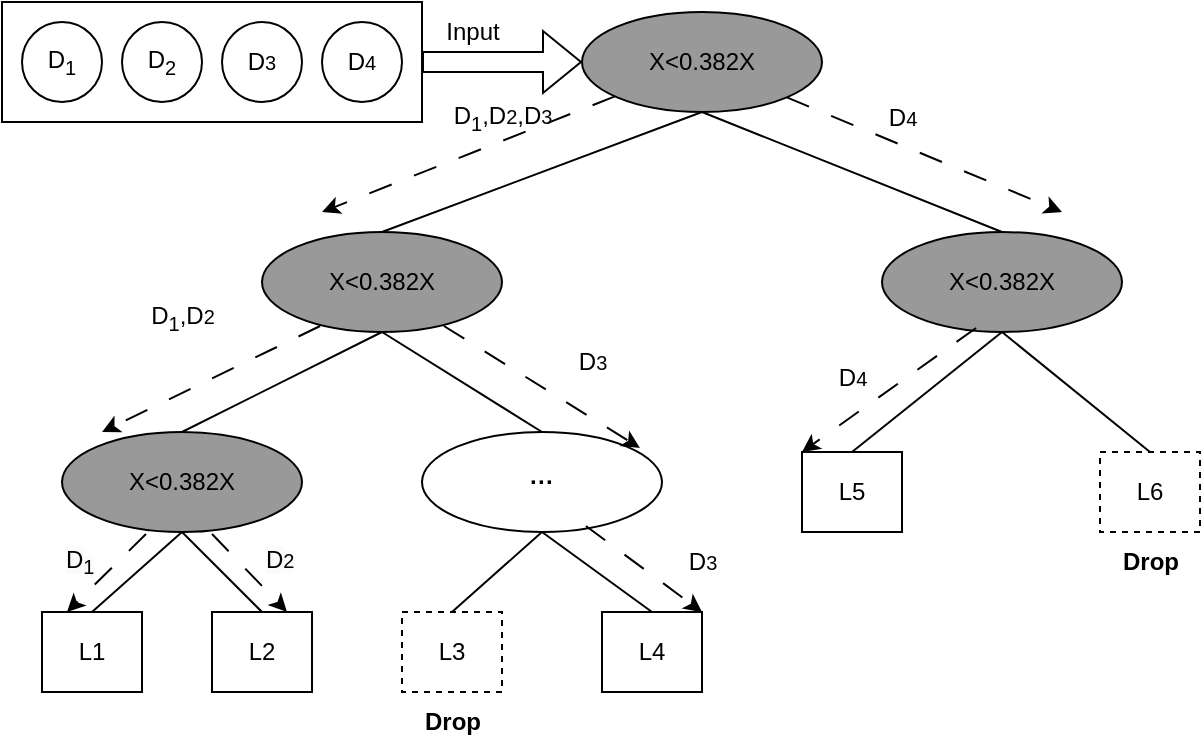 <mxfile version="23.1.7" type="github">
  <diagram name="第 1 页" id="tq1g2cyM6BhT83cFnmIZ">
    <mxGraphModel dx="2261" dy="737" grid="1" gridSize="10" guides="1" tooltips="1" connect="1" arrows="1" fold="1" page="1" pageScale="1" pageWidth="827" pageHeight="1169" math="0" shadow="0">
      <root>
        <mxCell id="0" />
        <mxCell id="1" parent="0" />
        <mxCell id="Ak8-80K1fLozTTYAxMIB-15" style="rounded=0;orthogonalLoop=1;jettySize=auto;html=1;exitX=0.5;exitY=1;exitDx=0;exitDy=0;entryX=0.5;entryY=0;entryDx=0;entryDy=0;endArrow=none;endFill=0;" edge="1" parent="1" source="Ak8-80K1fLozTTYAxMIB-1" target="Ak8-80K1fLozTTYAxMIB-2">
          <mxGeometry relative="1" as="geometry" />
        </mxCell>
        <mxCell id="Ak8-80K1fLozTTYAxMIB-16" style="rounded=0;orthogonalLoop=1;jettySize=auto;html=1;exitX=0.5;exitY=1;exitDx=0;exitDy=0;entryX=0.5;entryY=0;entryDx=0;entryDy=0;endArrow=none;endFill=0;" edge="1" parent="1" source="Ak8-80K1fLozTTYAxMIB-1" target="Ak8-80K1fLozTTYAxMIB-3">
          <mxGeometry relative="1" as="geometry" />
        </mxCell>
        <mxCell id="Ak8-80K1fLozTTYAxMIB-1" value="X&amp;lt;0.382X" style="ellipse;whiteSpace=wrap;html=1;labelBackgroundColor=#999999;fillColor=#999999;" vertex="1" parent="1">
          <mxGeometry x="130" y="200" width="120" height="50" as="geometry" />
        </mxCell>
        <mxCell id="Ak8-80K1fLozTTYAxMIB-29" style="rounded=0;orthogonalLoop=1;jettySize=auto;html=1;exitX=0.5;exitY=1;exitDx=0;exitDy=0;entryX=0.5;entryY=0;entryDx=0;entryDy=0;endArrow=none;endFill=0;" edge="1" parent="1" source="Ak8-80K1fLozTTYAxMIB-2" target="Ak8-80K1fLozTTYAxMIB-19">
          <mxGeometry relative="1" as="geometry" />
        </mxCell>
        <mxCell id="Ak8-80K1fLozTTYAxMIB-30" style="rounded=0;orthogonalLoop=1;jettySize=auto;html=1;exitX=0.5;exitY=1;exitDx=0;exitDy=0;entryX=0.5;entryY=0;entryDx=0;entryDy=0;endArrow=none;endFill=0;" edge="1" parent="1" source="Ak8-80K1fLozTTYAxMIB-2" target="Ak8-80K1fLozTTYAxMIB-18">
          <mxGeometry relative="1" as="geometry" />
        </mxCell>
        <mxCell id="Ak8-80K1fLozTTYAxMIB-2" value="X&amp;lt;0.382X" style="ellipse;whiteSpace=wrap;html=1;fillColor=#999999;" vertex="1" parent="1">
          <mxGeometry x="-30" y="310" width="120" height="50" as="geometry" />
        </mxCell>
        <mxCell id="Ak8-80K1fLozTTYAxMIB-32" style="rounded=0;orthogonalLoop=1;jettySize=auto;html=1;exitX=0.5;exitY=1;exitDx=0;exitDy=0;entryX=0.5;entryY=0;entryDx=0;entryDy=0;endArrow=none;endFill=0;" edge="1" parent="1" source="Ak8-80K1fLozTTYAxMIB-3" target="Ak8-80K1fLozTTYAxMIB-31">
          <mxGeometry relative="1" as="geometry" />
        </mxCell>
        <mxCell id="Ak8-80K1fLozTTYAxMIB-33" style="rounded=0;orthogonalLoop=1;jettySize=auto;html=1;exitX=0.5;exitY=1;exitDx=0;exitDy=0;entryX=0.5;entryY=0;entryDx=0;entryDy=0;endArrow=none;endFill=0;" edge="1" parent="1" source="Ak8-80K1fLozTTYAxMIB-3" target="Ak8-80K1fLozTTYAxMIB-40">
          <mxGeometry relative="1" as="geometry">
            <mxPoint x="280" y="410" as="targetPoint" />
          </mxGeometry>
        </mxCell>
        <mxCell id="Ak8-80K1fLozTTYAxMIB-3" value="X&amp;lt;0.382X" style="ellipse;whiteSpace=wrap;html=1;fillColor=#999999;" vertex="1" parent="1">
          <mxGeometry x="280" y="310" width="120" height="50" as="geometry" />
        </mxCell>
        <mxCell id="Ak8-80K1fLozTTYAxMIB-13" value="" style="edgeStyle=orthogonalEdgeStyle;rounded=0;orthogonalLoop=1;jettySize=auto;html=1;shape=flexArrow;" edge="1" parent="1" source="Ak8-80K1fLozTTYAxMIB-5" target="Ak8-80K1fLozTTYAxMIB-1">
          <mxGeometry relative="1" as="geometry" />
        </mxCell>
        <mxCell id="Ak8-80K1fLozTTYAxMIB-5" value="" style="rounded=0;whiteSpace=wrap;html=1;" vertex="1" parent="1">
          <mxGeometry x="-160" y="195" width="210" height="60" as="geometry" />
        </mxCell>
        <mxCell id="Ak8-80K1fLozTTYAxMIB-6" value="D&lt;sub&gt;1&lt;/sub&gt;" style="ellipse;whiteSpace=wrap;html=1;aspect=fixed;" vertex="1" parent="1">
          <mxGeometry x="-150" y="205" width="40" height="40" as="geometry" />
        </mxCell>
        <mxCell id="Ak8-80K1fLozTTYAxMIB-7" value="D&lt;sub&gt;2&lt;/sub&gt;" style="ellipse;whiteSpace=wrap;html=1;aspect=fixed;" vertex="1" parent="1">
          <mxGeometry x="-100" y="205" width="40" height="40" as="geometry" />
        </mxCell>
        <mxCell id="Ak8-80K1fLozTTYAxMIB-8" value="D&lt;span style=&quot;font-size: 10px;&quot;&gt;3&lt;/span&gt;" style="ellipse;whiteSpace=wrap;html=1;aspect=fixed;" vertex="1" parent="1">
          <mxGeometry x="-50" y="205" width="40" height="40" as="geometry" />
        </mxCell>
        <mxCell id="Ak8-80K1fLozTTYAxMIB-10" value="D&lt;span style=&quot;font-size: 10px;&quot;&gt;4&lt;/span&gt;" style="ellipse;whiteSpace=wrap;html=1;aspect=fixed;" vertex="1" parent="1">
          <mxGeometry y="205" width="40" height="40" as="geometry" />
        </mxCell>
        <mxCell id="Ak8-80K1fLozTTYAxMIB-14" value="Input" style="text;html=1;align=center;verticalAlign=middle;resizable=0;points=[];autosize=1;strokeColor=none;fillColor=none;" vertex="1" parent="1">
          <mxGeometry x="50" y="195" width="50" height="30" as="geometry" />
        </mxCell>
        <mxCell id="Ak8-80K1fLozTTYAxMIB-43" style="rounded=0;orthogonalLoop=1;jettySize=auto;html=1;exitX=0.5;exitY=1;exitDx=0;exitDy=0;endArrow=none;endFill=0;entryX=0.5;entryY=0;entryDx=0;entryDy=0;" edge="1" parent="1" source="Ak8-80K1fLozTTYAxMIB-18" target="Ak8-80K1fLozTTYAxMIB-23">
          <mxGeometry relative="1" as="geometry" />
        </mxCell>
        <mxCell id="Ak8-80K1fLozTTYAxMIB-18" value="X&amp;lt;0.382X" style="ellipse;whiteSpace=wrap;html=1;fillColor=#999999;" vertex="1" parent="1">
          <mxGeometry x="-130" y="410" width="120" height="50" as="geometry" />
        </mxCell>
        <mxCell id="Ak8-80K1fLozTTYAxMIB-19" value="&lt;b&gt;·&lt;/b&gt;&lt;b style=&quot;border-color: var(--border-color);&quot;&gt;·&lt;/b&gt;&lt;b style=&quot;border-color: var(--border-color);&quot;&gt;·&lt;/b&gt;" style="ellipse;whiteSpace=wrap;html=1;" vertex="1" parent="1">
          <mxGeometry x="50" y="410" width="120" height="50" as="geometry" />
        </mxCell>
        <mxCell id="Ak8-80K1fLozTTYAxMIB-22" value="L2" style="rounded=0;whiteSpace=wrap;html=1;" vertex="1" parent="1">
          <mxGeometry x="-55" y="500" width="50" height="40" as="geometry" />
        </mxCell>
        <mxCell id="Ak8-80K1fLozTTYAxMIB-23" value="L1" style="rounded=0;whiteSpace=wrap;html=1;" vertex="1" parent="1">
          <mxGeometry x="-140" y="500" width="50" height="40" as="geometry" />
        </mxCell>
        <mxCell id="Ak8-80K1fLozTTYAxMIB-24" value="" style="endArrow=classic;html=1;rounded=0;dashed=1;dashPattern=12 12;" edge="1" parent="1" source="Ak8-80K1fLozTTYAxMIB-1">
          <mxGeometry width="50" height="50" relative="1" as="geometry">
            <mxPoint x="-230" y="420" as="sourcePoint" />
            <mxPoint y="300" as="targetPoint" />
          </mxGeometry>
        </mxCell>
        <mxCell id="Ak8-80K1fLozTTYAxMIB-25" value="D&lt;sub&gt;1&lt;/sub&gt;,D&lt;span style=&quot;font-size: 10px;&quot;&gt;2&lt;/span&gt;,D&lt;span style=&quot;font-size: 10px;&quot;&gt;3&lt;/span&gt;" style="text;html=1;align=center;verticalAlign=middle;resizable=0;points=[];autosize=1;strokeColor=none;fillColor=none;" vertex="1" parent="1">
          <mxGeometry x="55" y="238" width="70" height="30" as="geometry" />
        </mxCell>
        <mxCell id="Ak8-80K1fLozTTYAxMIB-26" value="" style="endArrow=classic;html=1;rounded=0;dashed=1;dashPattern=12 12;exitX=1;exitY=1;exitDx=0;exitDy=0;" edge="1" parent="1" source="Ak8-80K1fLozTTYAxMIB-1">
          <mxGeometry width="50" height="50" relative="1" as="geometry">
            <mxPoint x="156" y="252" as="sourcePoint" />
            <mxPoint x="370" y="300" as="targetPoint" />
          </mxGeometry>
        </mxCell>
        <mxCell id="Ak8-80K1fLozTTYAxMIB-27" value="L3" style="rounded=0;whiteSpace=wrap;html=1;dashed=1;" vertex="1" parent="1">
          <mxGeometry x="40" y="500" width="50" height="40" as="geometry" />
        </mxCell>
        <mxCell id="Ak8-80K1fLozTTYAxMIB-28" value="L4" style="rounded=0;whiteSpace=wrap;html=1;" vertex="1" parent="1">
          <mxGeometry x="140" y="500" width="50" height="40" as="geometry" />
        </mxCell>
        <mxCell id="Ak8-80K1fLozTTYAxMIB-31" value="L6" style="rounded=0;whiteSpace=wrap;html=1;dashed=1;" vertex="1" parent="1">
          <mxGeometry x="389" y="420" width="50" height="40" as="geometry" />
        </mxCell>
        <mxCell id="Ak8-80K1fLozTTYAxMIB-34" value="D&lt;span style=&quot;font-size: 10px;&quot;&gt;4&lt;/span&gt;" style="text;html=1;align=center;verticalAlign=middle;resizable=0;points=[];autosize=1;strokeColor=none;fillColor=none;" vertex="1" parent="1">
          <mxGeometry x="270" y="238" width="40" height="30" as="geometry" />
        </mxCell>
        <mxCell id="Ak8-80K1fLozTTYAxMIB-35" value="" style="endArrow=classic;html=1;rounded=0;exitX=0.392;exitY=0.96;exitDx=0;exitDy=0;exitPerimeter=0;entryX=0;entryY=0;entryDx=0;entryDy=0;dashed=1;dashPattern=12 12;" edge="1" parent="1" source="Ak8-80K1fLozTTYAxMIB-3" target="Ak8-80K1fLozTTYAxMIB-40">
          <mxGeometry width="50" height="50" relative="1" as="geometry">
            <mxPoint x="270" y="660" as="sourcePoint" />
            <mxPoint x="250" y="410" as="targetPoint" />
          </mxGeometry>
        </mxCell>
        <mxCell id="Ak8-80K1fLozTTYAxMIB-36" value="" style="endArrow=classic;html=1;rounded=0;exitX=0.242;exitY=0.94;exitDx=0;exitDy=0;dashed=1;dashPattern=12 12;exitPerimeter=0;" edge="1" parent="1" source="Ak8-80K1fLozTTYAxMIB-2">
          <mxGeometry width="50" height="50" relative="1" as="geometry">
            <mxPoint x="317" y="371" as="sourcePoint" />
            <mxPoint x="-110" y="410" as="targetPoint" />
          </mxGeometry>
        </mxCell>
        <mxCell id="Ak8-80K1fLozTTYAxMIB-38" value="" style="endArrow=classic;html=1;rounded=0;exitX=0.758;exitY=0.94;exitDx=0;exitDy=0;dashed=1;dashPattern=12 12;entryX=0.908;entryY=0.16;entryDx=0;entryDy=0;entryPerimeter=0;exitPerimeter=0;" edge="1" parent="1" source="Ak8-80K1fLozTTYAxMIB-2" target="Ak8-80K1fLozTTYAxMIB-19">
          <mxGeometry width="50" height="50" relative="1" as="geometry">
            <mxPoint x="-2" y="363" as="sourcePoint" />
            <mxPoint x="-100" y="420" as="targetPoint" />
          </mxGeometry>
        </mxCell>
        <mxCell id="Ak8-80K1fLozTTYAxMIB-39" value="&lt;b&gt;Drop&lt;/b&gt;" style="text;html=1;align=center;verticalAlign=middle;resizable=0;points=[];autosize=1;strokeColor=none;fillColor=none;" vertex="1" parent="1">
          <mxGeometry x="388.5" y="460" width="50" height="30" as="geometry" />
        </mxCell>
        <mxCell id="Ak8-80K1fLozTTYAxMIB-40" value="L5" style="rounded=0;whiteSpace=wrap;html=1;" vertex="1" parent="1">
          <mxGeometry x="240" y="420" width="50" height="40" as="geometry" />
        </mxCell>
        <mxCell id="Ak8-80K1fLozTTYAxMIB-41" value="D&lt;sub style=&quot;border-color: var(--border-color);&quot;&gt;1&lt;/sub&gt;,D&lt;span style=&quot;font-size: 10px;&quot;&gt;2&lt;/span&gt;" style="text;html=1;align=center;verticalAlign=middle;resizable=0;points=[];autosize=1;strokeColor=none;fillColor=none;" vertex="1" parent="1">
          <mxGeometry x="-100" y="338" width="60" height="30" as="geometry" />
        </mxCell>
        <mxCell id="Ak8-80K1fLozTTYAxMIB-42" value="D&lt;span style=&quot;font-size: 10px;&quot;&gt;3&lt;/span&gt;" style="text;html=1;align=center;verticalAlign=middle;resizable=0;points=[];autosize=1;strokeColor=none;fillColor=none;" vertex="1" parent="1">
          <mxGeometry x="115" y="360" width="40" height="30" as="geometry" />
        </mxCell>
        <mxCell id="Ak8-80K1fLozTTYAxMIB-44" style="rounded=0;orthogonalLoop=1;jettySize=auto;html=1;exitX=0.5;exitY=1;exitDx=0;exitDy=0;endArrow=none;endFill=0;entryX=0.5;entryY=0;entryDx=0;entryDy=0;" edge="1" parent="1" source="Ak8-80K1fLozTTYAxMIB-18" target="Ak8-80K1fLozTTYAxMIB-22">
          <mxGeometry relative="1" as="geometry">
            <mxPoint x="-60" y="470" as="sourcePoint" />
            <mxPoint x="-105" y="510" as="targetPoint" />
          </mxGeometry>
        </mxCell>
        <mxCell id="Ak8-80K1fLozTTYAxMIB-45" style="rounded=0;orthogonalLoop=1;jettySize=auto;html=1;exitX=0.5;exitY=1;exitDx=0;exitDy=0;endArrow=none;endFill=0;entryX=0.5;entryY=0;entryDx=0;entryDy=0;" edge="1" parent="1" source="Ak8-80K1fLozTTYAxMIB-19" target="Ak8-80K1fLozTTYAxMIB-27">
          <mxGeometry relative="1" as="geometry">
            <mxPoint x="-50" y="480" as="sourcePoint" />
            <mxPoint x="-95" y="520" as="targetPoint" />
          </mxGeometry>
        </mxCell>
        <mxCell id="Ak8-80K1fLozTTYAxMIB-46" style="rounded=0;orthogonalLoop=1;jettySize=auto;html=1;exitX=0.5;exitY=1;exitDx=0;exitDy=0;endArrow=none;endFill=0;entryX=0.5;entryY=0;entryDx=0;entryDy=0;" edge="1" parent="1" source="Ak8-80K1fLozTTYAxMIB-19" target="Ak8-80K1fLozTTYAxMIB-28">
          <mxGeometry relative="1" as="geometry">
            <mxPoint x="-40" y="490" as="sourcePoint" />
            <mxPoint x="-85" y="530" as="targetPoint" />
          </mxGeometry>
        </mxCell>
        <mxCell id="Ak8-80K1fLozTTYAxMIB-48" value="D&lt;span style=&quot;font-size: 10px;&quot;&gt;4&lt;/span&gt;" style="text;html=1;align=center;verticalAlign=middle;resizable=0;points=[];autosize=1;strokeColor=none;fillColor=none;" vertex="1" parent="1">
          <mxGeometry x="245" y="368" width="40" height="30" as="geometry" />
        </mxCell>
        <mxCell id="Ak8-80K1fLozTTYAxMIB-49" value="&lt;b&gt;Drop&lt;/b&gt;" style="text;html=1;align=center;verticalAlign=middle;resizable=0;points=[];autosize=1;strokeColor=none;fillColor=none;" vertex="1" parent="1">
          <mxGeometry x="40" y="540" width="50" height="30" as="geometry" />
        </mxCell>
        <mxCell id="Ak8-80K1fLozTTYAxMIB-50" value="" style="endArrow=classic;html=1;rounded=0;exitX=0.683;exitY=0.94;exitDx=0;exitDy=0;dashed=1;dashPattern=12 12;exitPerimeter=0;entryX=1;entryY=0;entryDx=0;entryDy=0;" edge="1" parent="1" source="Ak8-80K1fLozTTYAxMIB-19" target="Ak8-80K1fLozTTYAxMIB-28">
          <mxGeometry width="50" height="50" relative="1" as="geometry">
            <mxPoint x="82" y="363" as="sourcePoint" />
            <mxPoint x="190" y="490" as="targetPoint" />
          </mxGeometry>
        </mxCell>
        <mxCell id="Ak8-80K1fLozTTYAxMIB-51" value="D&lt;span style=&quot;font-size: 10px;&quot;&gt;3&lt;/span&gt;" style="text;html=1;align=center;verticalAlign=middle;resizable=0;points=[];autosize=1;strokeColor=none;fillColor=none;" vertex="1" parent="1">
          <mxGeometry x="170" y="460" width="40" height="30" as="geometry" />
        </mxCell>
        <mxCell id="Ak8-80K1fLozTTYAxMIB-52" value="" style="endArrow=classic;html=1;rounded=0;exitX=0.35;exitY=1.02;exitDx=0;exitDy=0;dashed=1;dashPattern=12 12;exitPerimeter=0;entryX=0.25;entryY=0;entryDx=0;entryDy=0;" edge="1" parent="1" source="Ak8-80K1fLozTTYAxMIB-18" target="Ak8-80K1fLozTTYAxMIB-23">
          <mxGeometry width="50" height="50" relative="1" as="geometry">
            <mxPoint x="9" y="367" as="sourcePoint" />
            <mxPoint x="-100" y="420" as="targetPoint" />
          </mxGeometry>
        </mxCell>
        <mxCell id="Ak8-80K1fLozTTYAxMIB-53" value="" style="endArrow=classic;html=1;rounded=0;exitX=0.625;exitY=1.02;exitDx=0;exitDy=0;dashed=1;dashPattern=12 12;exitPerimeter=0;entryX=0.75;entryY=0;entryDx=0;entryDy=0;" edge="1" parent="1" source="Ak8-80K1fLozTTYAxMIB-18" target="Ak8-80K1fLozTTYAxMIB-22">
          <mxGeometry width="50" height="50" relative="1" as="geometry">
            <mxPoint x="-78" y="471" as="sourcePoint" />
            <mxPoint x="-117" y="510" as="targetPoint" />
          </mxGeometry>
        </mxCell>
        <mxCell id="Ak8-80K1fLozTTYAxMIB-54" value="&lt;span style=&quot;color: rgb(0, 0, 0); font-family: Helvetica; font-size: 12px; font-style: normal; font-variant-ligatures: normal; font-variant-caps: normal; font-weight: 400; letter-spacing: normal; orphans: 2; text-align: center; text-indent: 0px; text-transform: none; widows: 2; word-spacing: 0px; -webkit-text-stroke-width: 0px; background-color: rgb(251, 251, 251); text-decoration-thickness: initial; text-decoration-style: initial; text-decoration-color: initial; float: none; display: inline !important;&quot;&gt;D&lt;/span&gt;&lt;sub style=&quot;border-color: var(--border-color); color: rgb(0, 0, 0); font-family: Helvetica; font-style: normal; font-variant-ligatures: normal; font-variant-caps: normal; font-weight: 400; letter-spacing: normal; orphans: 2; text-align: center; text-indent: 0px; text-transform: none; widows: 2; word-spacing: 0px; -webkit-text-stroke-width: 0px; background-color: rgb(251, 251, 251); text-decoration-thickness: initial; text-decoration-style: initial; text-decoration-color: initial;&quot;&gt;1&lt;/sub&gt;" style="text;whiteSpace=wrap;html=1;" vertex="1" parent="1">
          <mxGeometry x="-130" y="460" width="30" height="30" as="geometry" />
        </mxCell>
        <mxCell id="Ak8-80K1fLozTTYAxMIB-55" value="&lt;span style=&quot;border-color: var(--border-color); color: rgb(0, 0, 0); font-family: Helvetica; font-size: 12px; font-style: normal; font-variant-ligatures: normal; font-variant-caps: normal; font-weight: 400; letter-spacing: normal; orphans: 2; text-indent: 0px; text-transform: none; widows: 2; word-spacing: 0px; -webkit-text-stroke-width: 0px; text-decoration-thickness: initial; text-decoration-style: initial; text-decoration-color: initial; text-align: center; background-color: rgb(251, 251, 251); float: none; display: inline !important;&quot;&gt;D&lt;/span&gt;&lt;span style=&quot;border-color: var(--border-color); color: rgb(0, 0, 0); font-family: Helvetica; font-style: normal; font-variant-ligatures: normal; font-variant-caps: normal; font-weight: 400; letter-spacing: normal; orphans: 2; text-indent: 0px; text-transform: none; widows: 2; word-spacing: 0px; -webkit-text-stroke-width: 0px; text-decoration-thickness: initial; text-decoration-style: initial; text-decoration-color: initial; text-align: center; background-color: rgb(251, 251, 251); float: none; display: inline !important; font-size: 10px;&quot;&gt;2&lt;/span&gt;" style="text;whiteSpace=wrap;html=1;" vertex="1" parent="1">
          <mxGeometry x="-30" y="460" width="50" height="40" as="geometry" />
        </mxCell>
      </root>
    </mxGraphModel>
  </diagram>
</mxfile>

